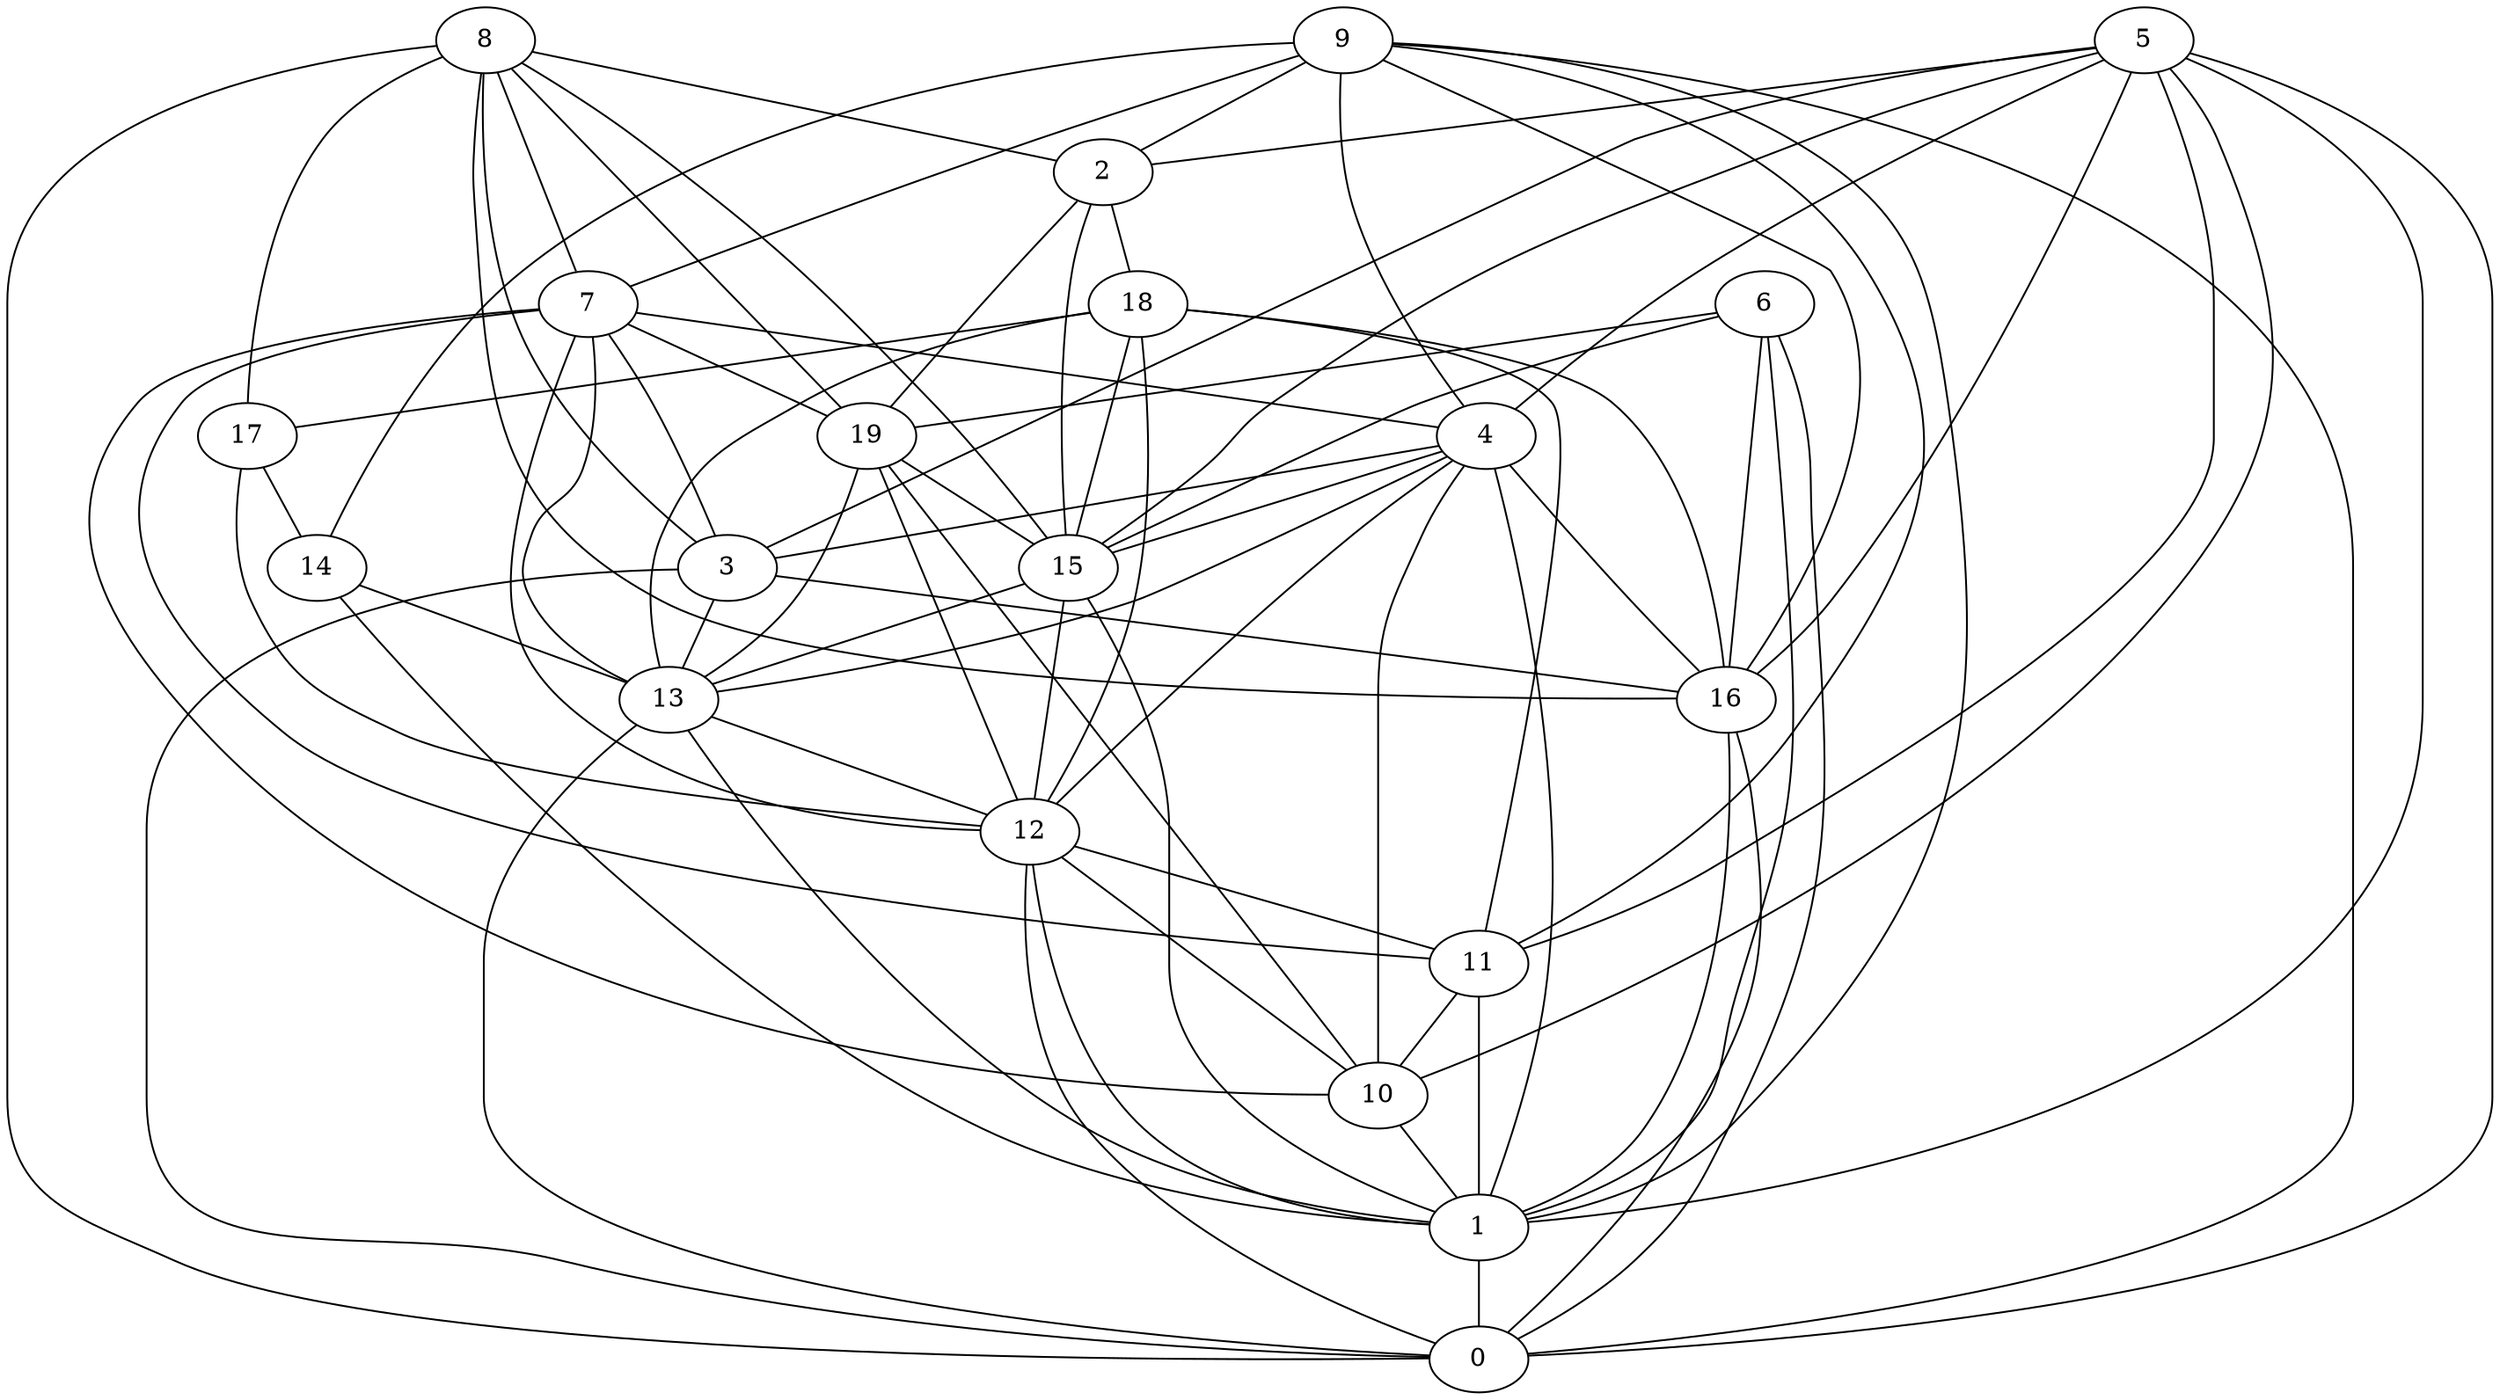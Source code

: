 digraph GG_graph {

subgraph G_graph {
edge [color = black]
"14" -> "13" [dir = none]
"10" -> "1" [dir = none]
"8" -> "19" [dir = none]
"8" -> "17" [dir = none]
"8" -> "15" [dir = none]
"8" -> "0" [dir = none]
"9" -> "2" [dir = none]
"9" -> "7" [dir = none]
"9" -> "0" [dir = none]
"3" -> "16" [dir = none]
"5" -> "16" [dir = none]
"5" -> "0" [dir = none]
"5" -> "15" [dir = none]
"5" -> "3" [dir = none]
"11" -> "1" [dir = none]
"18" -> "12" [dir = none]
"18" -> "11" [dir = none]
"2" -> "18" [dir = none]
"6" -> "19" [dir = none]
"6" -> "1" [dir = none]
"19" -> "15" [dir = none]
"19" -> "12" [dir = none]
"12" -> "11" [dir = none]
"12" -> "1" [dir = none]
"12" -> "0" [dir = none]
"12" -> "10" [dir = none]
"4" -> "3" [dir = none]
"4" -> "10" [dir = none]
"4" -> "15" [dir = none]
"4" -> "13" [dir = none]
"15" -> "13" [dir = none]
"15" -> "1" [dir = none]
"13" -> "1" [dir = none]
"13" -> "0" [dir = none]
"17" -> "14" [dir = none]
"17" -> "12" [dir = none]
"7" -> "12" [dir = none]
"7" -> "10" [dir = none]
"8" -> "16" [dir = none]
"18" -> "15" [dir = none]
"4" -> "1" [dir = none]
"19" -> "13" [dir = none]
"15" -> "12" [dir = none]
"5" -> "4" [dir = none]
"8" -> "3" [dir = none]
"4" -> "12" [dir = none]
"7" -> "13" [dir = none]
"16" -> "1" [dir = none]
"18" -> "17" [dir = none]
"19" -> "10" [dir = none]
"7" -> "4" [dir = none]
"5" -> "10" [dir = none]
"3" -> "13" [dir = none]
"2" -> "19" [dir = none]
"7" -> "11" [dir = none]
"1" -> "0" [dir = none]
"9" -> "4" [dir = none]
"8" -> "2" [dir = none]
"14" -> "1" [dir = none]
"6" -> "15" [dir = none]
"9" -> "14" [dir = none]
"6" -> "0" [dir = none]
"11" -> "10" [dir = none]
"8" -> "7" [dir = none]
"7" -> "3" [dir = none]
"18" -> "16" [dir = none]
"5" -> "2" [dir = none]
"9" -> "16" [dir = none]
"18" -> "13" [dir = none]
"2" -> "15" [dir = none]
"6" -> "16" [dir = none]
"5" -> "1" [dir = none]
"4" -> "16" [dir = none]
"9" -> "11" [dir = none]
"5" -> "11" [dir = none]
"9" -> "1" [dir = none]
"7" -> "19" [dir = none]
"3" -> "0" [dir = none]
"13" -> "12" [dir = none]
"16" -> "0" [dir = none]
}

}
